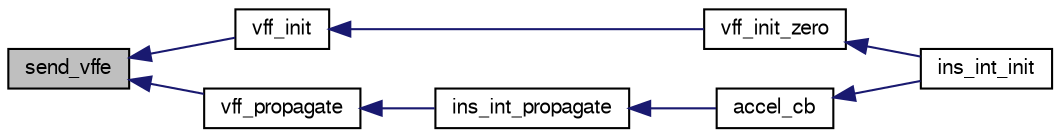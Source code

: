 digraph "send_vffe"
{
  edge [fontname="FreeSans",fontsize="10",labelfontname="FreeSans",labelfontsize="10"];
  node [fontname="FreeSans",fontsize="10",shape=record];
  rankdir="LR";
  Node1 [label="send_vffe",height=0.2,width=0.4,color="black", fillcolor="grey75", style="filled", fontcolor="black"];
  Node1 -> Node2 [dir="back",color="midnightblue",fontsize="10",style="solid",fontname="FreeSans"];
  Node2 [label="vff_init",height=0.2,width=0.4,color="black", fillcolor="white", style="filled",URL="$vf__extended__float_8h.html#adb456250a99d568d397c585d2d0166d5"];
  Node2 -> Node3 [dir="back",color="midnightblue",fontsize="10",style="solid",fontname="FreeSans"];
  Node3 [label="vff_init_zero",height=0.2,width=0.4,color="black", fillcolor="white", style="filled",URL="$vf__float_8h.html#a2358072559748851df8c44c975c43ebb"];
  Node3 -> Node4 [dir="back",color="midnightblue",fontsize="10",style="solid",fontname="FreeSans"];
  Node4 [label="ins_int_init",height=0.2,width=0.4,color="black", fillcolor="white", style="filled",URL="$ins__int_8h.html#a6f47e4e65f9697a961c3bef79e9029e4"];
  Node1 -> Node5 [dir="back",color="midnightblue",fontsize="10",style="solid",fontname="FreeSans"];
  Node5 [label="vff_propagate",height=0.2,width=0.4,color="black", fillcolor="white", style="filled",URL="$vf__float_8h.html#aa41dcb159a3384aadce98d6f89e82eca",tooltip="Propagate the filter in time. "];
  Node5 -> Node6 [dir="back",color="midnightblue",fontsize="10",style="solid",fontname="FreeSans"];
  Node6 [label="ins_int_propagate",height=0.2,width=0.4,color="black", fillcolor="white", style="filled",URL="$ins__int_8h.html#a51c0c3198d953f37ad8340875e9f0c29"];
  Node6 -> Node7 [dir="back",color="midnightblue",fontsize="10",style="solid",fontname="FreeSans"];
  Node7 [label="accel_cb",height=0.2,width=0.4,color="black", fillcolor="white", style="filled",URL="$ins__int_8c.html#aacd6b1869f263f90a6f1fbe777a87793"];
  Node7 -> Node4 [dir="back",color="midnightblue",fontsize="10",style="solid",fontname="FreeSans"];
}
